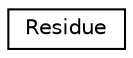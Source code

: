 digraph "Graphical Class Hierarchy"
{
 // LATEX_PDF_SIZE
  edge [fontname="Helvetica",fontsize="10",labelfontname="Helvetica",labelfontsize="10"];
  node [fontname="Helvetica",fontsize="10",shape=record];
  rankdir="LR";
  Node0 [label="Residue",height=0.2,width=0.4,color="black", fillcolor="white", style="filled",URL="$structResidue.html",tooltip=" "];
}

